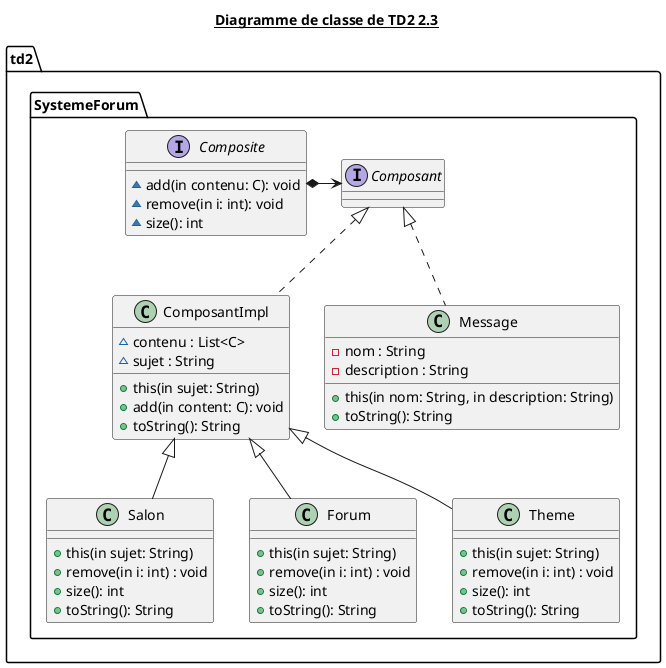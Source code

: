 @startuml TD2_SystemeForum

title __Diagramme de classe de TD2 2.3__

package td2 {
    package SystemeForum{
         interface Composant {

         }

         interface Composite {
             ~ add(in contenu: C): void
             ~ remove(in i: int): void
             ~ size(): int
         }

         class ComposantImpl implements Composant{
             ~ contenu : List<C>
             ~ sujet : String

             + this(in sujet: String)
             + add(in content: C): void
             + toString(): String
         }

         class Message implements Composant{
             - nom : String
             - description : String

             + this(in nom: String, in description: String)
             + toString(): String
         }

         class Salon extends ComposantImpl{
             + this(in sujet: String)
             + remove(in i: int) : void
             + size(): int
             + toString(): String
         }

         class Forum extends ComposantImpl{
             + this(in sujet: String)
             + remove(in i: int) : void
             + size(): int
             + toString(): String
         }

         class Theme extends ComposantImpl{
             + this(in sujet: String)
             + remove(in i: int) : void
             + size(): int
             + toString(): String
         }
    }
}

Composite *-> Composant

@enduml